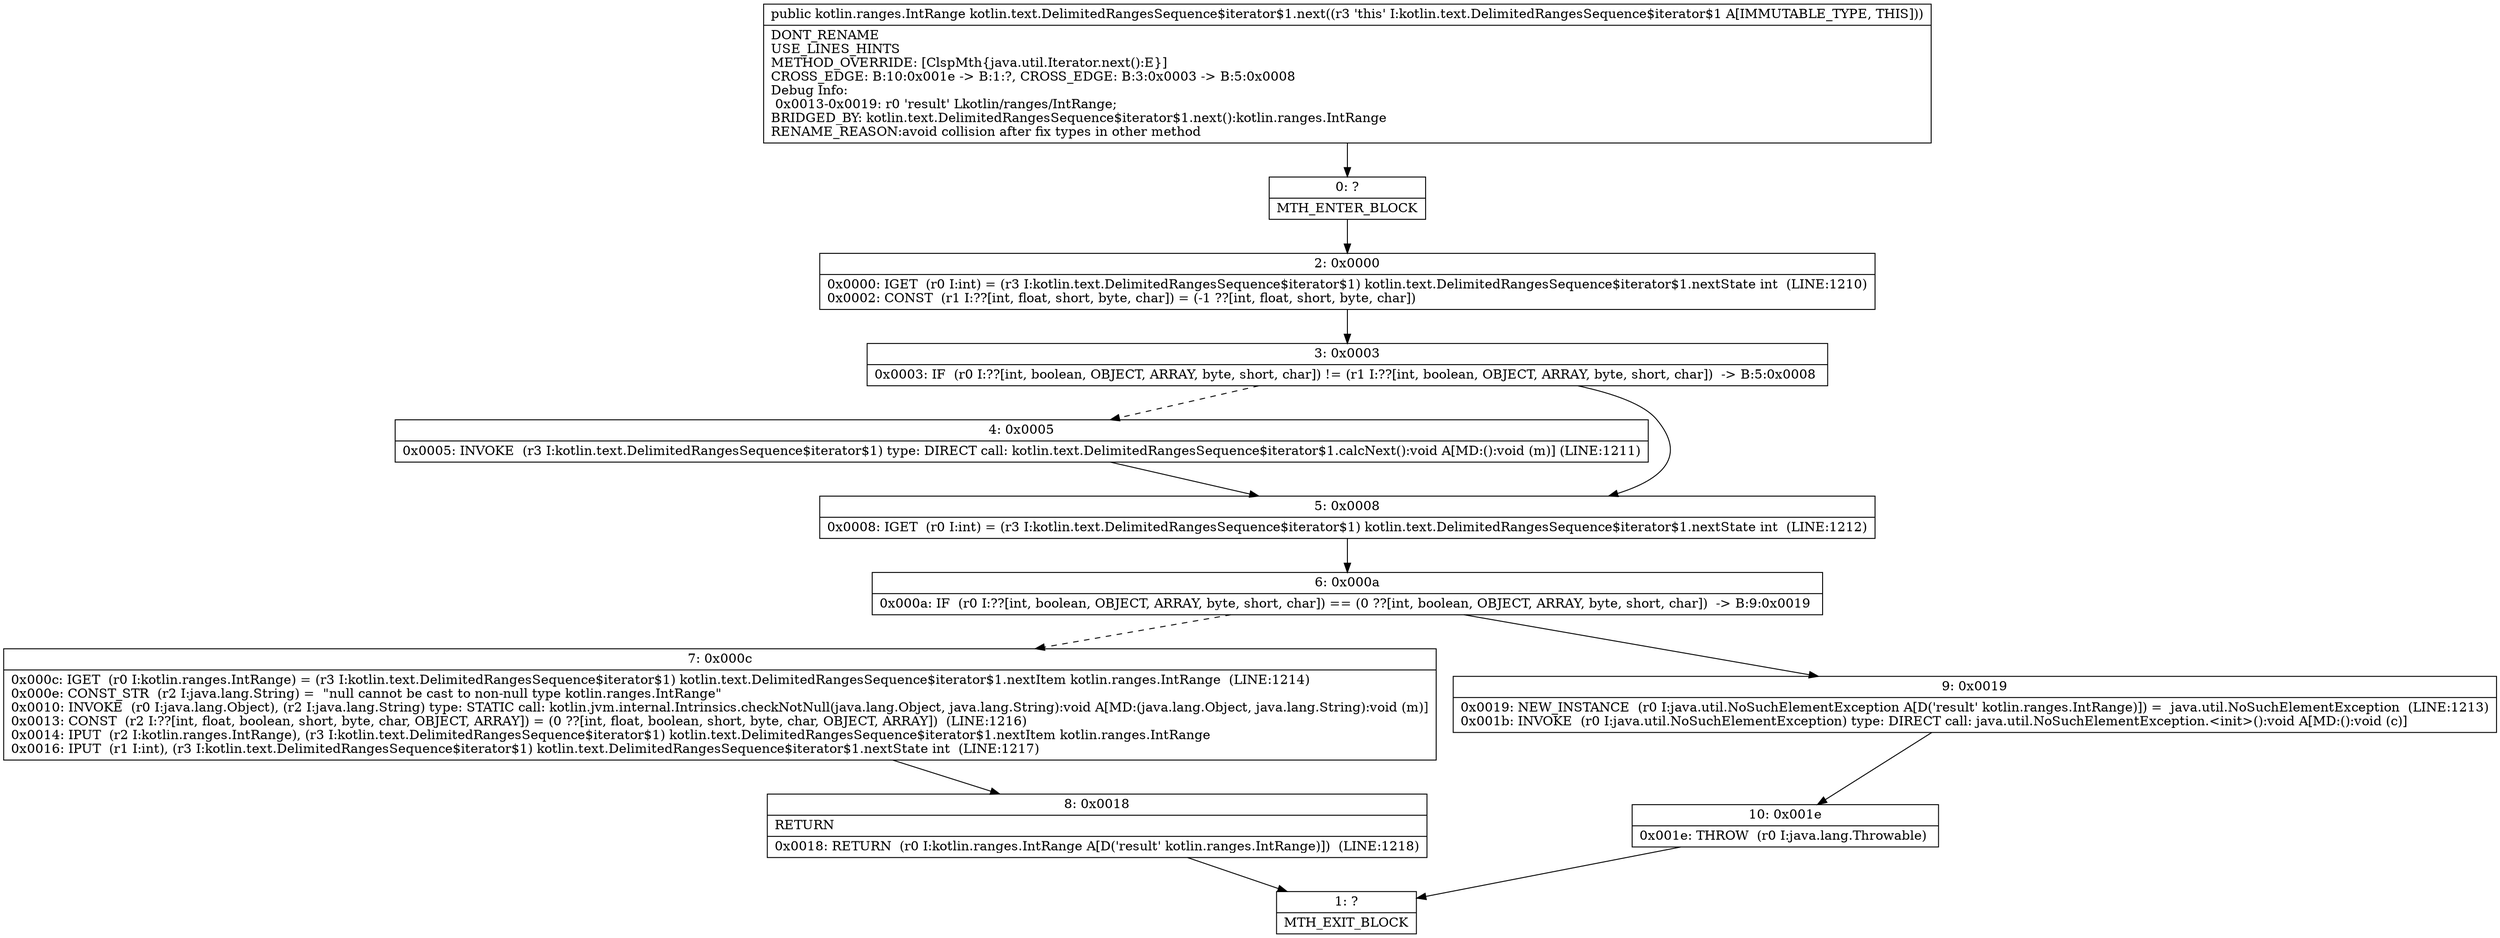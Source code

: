 digraph "CFG forkotlin.text.DelimitedRangesSequence$iterator$1.next()Lkotlin\/ranges\/IntRange;" {
Node_0 [shape=record,label="{0\:\ ?|MTH_ENTER_BLOCK\l}"];
Node_2 [shape=record,label="{2\:\ 0x0000|0x0000: IGET  (r0 I:int) = (r3 I:kotlin.text.DelimitedRangesSequence$iterator$1) kotlin.text.DelimitedRangesSequence$iterator$1.nextState int  (LINE:1210)\l0x0002: CONST  (r1 I:??[int, float, short, byte, char]) = (\-1 ??[int, float, short, byte, char]) \l}"];
Node_3 [shape=record,label="{3\:\ 0x0003|0x0003: IF  (r0 I:??[int, boolean, OBJECT, ARRAY, byte, short, char]) != (r1 I:??[int, boolean, OBJECT, ARRAY, byte, short, char])  \-\> B:5:0x0008 \l}"];
Node_4 [shape=record,label="{4\:\ 0x0005|0x0005: INVOKE  (r3 I:kotlin.text.DelimitedRangesSequence$iterator$1) type: DIRECT call: kotlin.text.DelimitedRangesSequence$iterator$1.calcNext():void A[MD:():void (m)] (LINE:1211)\l}"];
Node_5 [shape=record,label="{5\:\ 0x0008|0x0008: IGET  (r0 I:int) = (r3 I:kotlin.text.DelimitedRangesSequence$iterator$1) kotlin.text.DelimitedRangesSequence$iterator$1.nextState int  (LINE:1212)\l}"];
Node_6 [shape=record,label="{6\:\ 0x000a|0x000a: IF  (r0 I:??[int, boolean, OBJECT, ARRAY, byte, short, char]) == (0 ??[int, boolean, OBJECT, ARRAY, byte, short, char])  \-\> B:9:0x0019 \l}"];
Node_7 [shape=record,label="{7\:\ 0x000c|0x000c: IGET  (r0 I:kotlin.ranges.IntRange) = (r3 I:kotlin.text.DelimitedRangesSequence$iterator$1) kotlin.text.DelimitedRangesSequence$iterator$1.nextItem kotlin.ranges.IntRange  (LINE:1214)\l0x000e: CONST_STR  (r2 I:java.lang.String) =  \"null cannot be cast to non\-null type kotlin.ranges.IntRange\" \l0x0010: INVOKE  (r0 I:java.lang.Object), (r2 I:java.lang.String) type: STATIC call: kotlin.jvm.internal.Intrinsics.checkNotNull(java.lang.Object, java.lang.String):void A[MD:(java.lang.Object, java.lang.String):void (m)]\l0x0013: CONST  (r2 I:??[int, float, boolean, short, byte, char, OBJECT, ARRAY]) = (0 ??[int, float, boolean, short, byte, char, OBJECT, ARRAY])  (LINE:1216)\l0x0014: IPUT  (r2 I:kotlin.ranges.IntRange), (r3 I:kotlin.text.DelimitedRangesSequence$iterator$1) kotlin.text.DelimitedRangesSequence$iterator$1.nextItem kotlin.ranges.IntRange \l0x0016: IPUT  (r1 I:int), (r3 I:kotlin.text.DelimitedRangesSequence$iterator$1) kotlin.text.DelimitedRangesSequence$iterator$1.nextState int  (LINE:1217)\l}"];
Node_8 [shape=record,label="{8\:\ 0x0018|RETURN\l|0x0018: RETURN  (r0 I:kotlin.ranges.IntRange A[D('result' kotlin.ranges.IntRange)])  (LINE:1218)\l}"];
Node_1 [shape=record,label="{1\:\ ?|MTH_EXIT_BLOCK\l}"];
Node_9 [shape=record,label="{9\:\ 0x0019|0x0019: NEW_INSTANCE  (r0 I:java.util.NoSuchElementException A[D('result' kotlin.ranges.IntRange)]) =  java.util.NoSuchElementException  (LINE:1213)\l0x001b: INVOKE  (r0 I:java.util.NoSuchElementException) type: DIRECT call: java.util.NoSuchElementException.\<init\>():void A[MD:():void (c)]\l}"];
Node_10 [shape=record,label="{10\:\ 0x001e|0x001e: THROW  (r0 I:java.lang.Throwable) \l}"];
MethodNode[shape=record,label="{public kotlin.ranges.IntRange kotlin.text.DelimitedRangesSequence$iterator$1.next((r3 'this' I:kotlin.text.DelimitedRangesSequence$iterator$1 A[IMMUTABLE_TYPE, THIS]))  | DONT_RENAME\lUSE_LINES_HINTS\lMETHOD_OVERRIDE: [ClspMth\{java.util.Iterator.next():E\}]\lCROSS_EDGE: B:10:0x001e \-\> B:1:?, CROSS_EDGE: B:3:0x0003 \-\> B:5:0x0008\lDebug Info:\l  0x0013\-0x0019: r0 'result' Lkotlin\/ranges\/IntRange;\lBRIDGED_BY: kotlin.text.DelimitedRangesSequence$iterator$1.next():kotlin.ranges.IntRange\lRENAME_REASON:avoid collision after fix types in other method\l}"];
MethodNode -> Node_0;Node_0 -> Node_2;
Node_2 -> Node_3;
Node_3 -> Node_4[style=dashed];
Node_3 -> Node_5;
Node_4 -> Node_5;
Node_5 -> Node_6;
Node_6 -> Node_7[style=dashed];
Node_6 -> Node_9;
Node_7 -> Node_8;
Node_8 -> Node_1;
Node_9 -> Node_10;
Node_10 -> Node_1;
}

